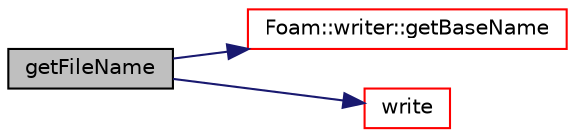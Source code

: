 digraph "getFileName"
{
  bgcolor="transparent";
  edge [fontname="Helvetica",fontsize="10",labelfontname="Helvetica",labelfontsize="10"];
  node [fontname="Helvetica",fontsize="10",shape=record];
  rankdir="LR";
  Node1 [label="getFileName",height=0.2,width=0.4,color="black", fillcolor="grey75", style="filled", fontcolor="black"];
  Node1 -> Node2 [color="midnightblue",fontsize="10",style="solid",fontname="Helvetica"];
  Node2 [label="Foam::writer::getBaseName",height=0.2,width=0.4,color="red",URL="$a02974.html#afab0d3d8b295ab09ff551781c1213d78",tooltip="Generates filename from coordSet and sampled fields. "];
  Node1 -> Node3 [color="midnightblue",fontsize="10",style="solid",fontname="Helvetica"];
  Node3 [label="write",height=0.2,width=0.4,color="red",URL="$a00444.html#a630f6b7c40da086ca6bfde703206e847",tooltip="General entry point for writing. "];
}
